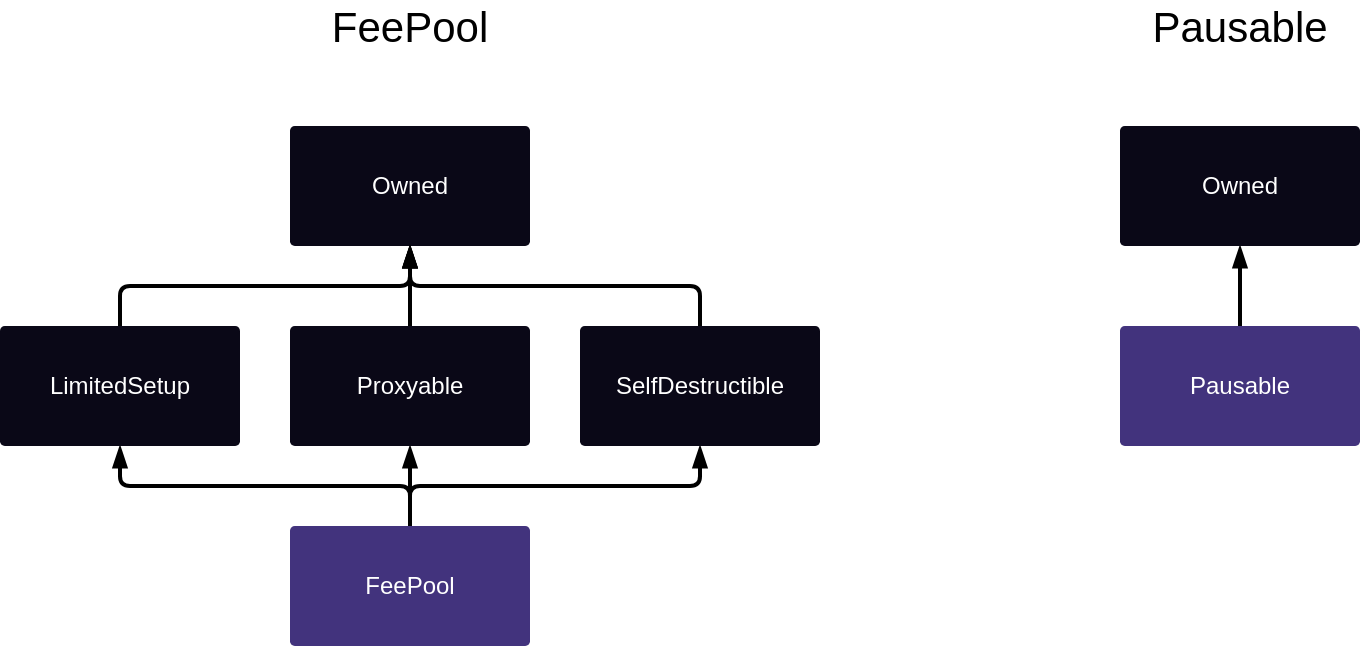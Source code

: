 <mxfile version="11.2.8" type="device" pages="1"><diagram id="GeBhjOawOfTG-TZ4o7KQ" name="Page-1"><mxGraphModel dx="1186" dy="778" grid="1" gridSize="10" guides="1" tooltips="1" connect="1" arrows="1" fold="1" page="1" pageScale="1" pageWidth="850" pageHeight="1100" math="0" shadow="0"><root><mxCell id="0"/><mxCell id="1" parent="0"/><mxCell id="AA69jOeBU6M6I2S-nlwK-6" style="edgeStyle=orthogonalEdgeStyle;rounded=1;orthogonalLoop=1;jettySize=auto;html=1;exitX=0.5;exitY=0;exitDx=0;exitDy=0;entryX=0.5;entryY=1;entryDx=0;entryDy=0;strokeWidth=2;arcSize=10;endArrow=blockThin;endFill=1;" edge="1" parent="1" source="AA69jOeBU6M6I2S-nlwK-1" target="AA69jOeBU6M6I2S-nlwK-2"><mxGeometry relative="1" as="geometry"/></mxCell><mxCell id="AA69jOeBU6M6I2S-nlwK-13" style="edgeStyle=orthogonalEdgeStyle;rounded=1;orthogonalLoop=1;jettySize=auto;html=1;exitX=0.5;exitY=0;exitDx=0;exitDy=0;strokeWidth=2;arcSize=10;endArrow=blockThin;endFill=1;" edge="1" parent="1" source="AA69jOeBU6M6I2S-nlwK-1" target="AA69jOeBU6M6I2S-nlwK-4"><mxGeometry relative="1" as="geometry"><Array as="points"><mxPoint x="245" y="300"/><mxPoint x="390" y="300"/></Array></mxGeometry></mxCell><mxCell id="AA69jOeBU6M6I2S-nlwK-14" style="edgeStyle=orthogonalEdgeStyle;rounded=1;orthogonalLoop=1;jettySize=auto;html=1;exitX=0.5;exitY=0;exitDx=0;exitDy=0;strokeWidth=2;arcSize=10;endArrow=blockThin;endFill=1;" edge="1" parent="1" source="AA69jOeBU6M6I2S-nlwK-1" target="AA69jOeBU6M6I2S-nlwK-5"><mxGeometry relative="1" as="geometry"><Array as="points"><mxPoint x="245" y="300"/><mxPoint x="100" y="300"/></Array></mxGeometry></mxCell><mxCell id="AA69jOeBU6M6I2S-nlwK-1" value="&lt;font color=&quot;#FFFFFF&quot;&gt;FeePool&lt;/font&gt;" style="rounded=1;whiteSpace=wrap;html=1;fillColor=#42337D;strokeColor=none;arcSize=4;gradientColor=none;" vertex="1" parent="1"><mxGeometry x="185" y="320" width="120" height="60" as="geometry"/></mxCell><mxCell id="AA69jOeBU6M6I2S-nlwK-7" style="edgeStyle=orthogonalEdgeStyle;rounded=1;orthogonalLoop=1;jettySize=auto;html=1;exitX=0.5;exitY=0;exitDx=0;exitDy=0;entryX=0.5;entryY=1;entryDx=0;entryDy=0;strokeWidth=2;arcSize=10;endArrow=blockThin;endFill=1;" edge="1" parent="1" source="AA69jOeBU6M6I2S-nlwK-2" target="AA69jOeBU6M6I2S-nlwK-3"><mxGeometry relative="1" as="geometry"/></mxCell><UserObject label="&lt;font color=&quot;#FFFFFF&quot;&gt;Proxyable&lt;/font&gt;" link="Proxyable" id="AA69jOeBU6M6I2S-nlwK-2"><mxCell style="rounded=1;whiteSpace=wrap;html=1;fillColor=#0a0817;strokeColor=none;arcSize=4;" vertex="1" parent="1"><mxGeometry x="185" y="220" width="120" height="60" as="geometry"/></mxCell></UserObject><UserObject label="&lt;font color=&quot;#FFFFFF&quot;&gt;Owned&lt;/font&gt;" link="Owned" id="AA69jOeBU6M6I2S-nlwK-3"><mxCell style="rounded=1;whiteSpace=wrap;html=1;fillColor=#0a0817;strokeColor=none;arcSize=4;" vertex="1" parent="1"><mxGeometry x="185" y="120" width="120" height="60" as="geometry"/></mxCell></UserObject><mxCell id="AA69jOeBU6M6I2S-nlwK-9" style="edgeStyle=orthogonalEdgeStyle;rounded=1;orthogonalLoop=1;jettySize=auto;html=1;exitX=0.5;exitY=0;exitDx=0;exitDy=0;strokeWidth=2;arcSize=10;endArrow=blockThin;endFill=1;" edge="1" parent="1" source="AA69jOeBU6M6I2S-nlwK-4" target="AA69jOeBU6M6I2S-nlwK-3"><mxGeometry relative="1" as="geometry"/></mxCell><UserObject label="&lt;div&gt;&lt;font color=&quot;#FFFFFF&quot;&gt;SelfDestructible&lt;/font&gt;&lt;/div&gt;" link="SelfDestructible" id="AA69jOeBU6M6I2S-nlwK-4"><mxCell style="rounded=1;whiteSpace=wrap;html=1;fillColor=#0a0817;strokeColor=none;arcSize=4;" vertex="1" parent="1"><mxGeometry x="330" y="220" width="120" height="60" as="geometry"/></mxCell></UserObject><mxCell id="AA69jOeBU6M6I2S-nlwK-10" style="edgeStyle=orthogonalEdgeStyle;rounded=1;orthogonalLoop=1;jettySize=auto;html=1;exitX=0.5;exitY=0;exitDx=0;exitDy=0;strokeWidth=2;arcSize=10;endArrow=blockThin;endFill=1;" edge="1" parent="1" source="AA69jOeBU6M6I2S-nlwK-5" target="AA69jOeBU6M6I2S-nlwK-3"><mxGeometry relative="1" as="geometry"/></mxCell><UserObject label="&lt;font style=&quot;font-size: 12px&quot; color=&quot;#FFFFFF&quot;&gt;LimitedSetup&lt;/font&gt;" link="LimitedSetup" id="AA69jOeBU6M6I2S-nlwK-5"><mxCell style="rounded=1;whiteSpace=wrap;html=1;fillColor=#0a0817;strokeColor=none;arcSize=4;" vertex="1" parent="1"><mxGeometry x="40" y="220" width="120" height="60" as="geometry"/></mxCell></UserObject><mxCell id="AA69jOeBU6M6I2S-nlwK-16" value="Pausable" style="text;html=1;strokeColor=none;fillColor=none;align=center;verticalAlign=middle;whiteSpace=wrap;rounded=0;fontSize=21;" vertex="1" parent="1"><mxGeometry x="640" y="60" width="40" height="20" as="geometry"/></mxCell><mxCell id="AA69jOeBU6M6I2S-nlwK-17" value="FeePool" style="text;html=1;strokeColor=none;fillColor=none;align=center;verticalAlign=middle;whiteSpace=wrap;rounded=0;fontSize=21;" vertex="1" parent="1"><mxGeometry x="225" y="60" width="40" height="20" as="geometry"/></mxCell><mxCell id="AA69jOeBU6M6I2S-nlwK-18" style="edgeStyle=orthogonalEdgeStyle;rounded=1;orthogonalLoop=1;jettySize=auto;html=1;exitX=0.5;exitY=0;exitDx=0;exitDy=0;entryX=0.5;entryY=1;entryDx=0;entryDy=0;strokeWidth=2;arcSize=10;endArrow=blockThin;endFill=1;" edge="1" parent="1" source="AA69jOeBU6M6I2S-nlwK-19" target="AA69jOeBU6M6I2S-nlwK-20"><mxGeometry relative="1" as="geometry"/></mxCell><UserObject label="&lt;font color=&quot;#FFFFFF&quot;&gt;Pausable&lt;/font&gt;" id="AA69jOeBU6M6I2S-nlwK-19"><mxCell style="rounded=1;whiteSpace=wrap;html=1;fillColor=#42337D;strokeColor=none;arcSize=4;" vertex="1" parent="1"><mxGeometry x="600" y="220" width="120" height="60" as="geometry"/></mxCell></UserObject><UserObject label="&lt;font color=&quot;#FFFFFF&quot;&gt;Owned&lt;/font&gt;" link="Owned" id="AA69jOeBU6M6I2S-nlwK-20"><mxCell style="rounded=1;whiteSpace=wrap;html=1;fillColor=#0a0817;strokeColor=none;arcSize=4;" vertex="1" parent="1"><mxGeometry x="600" y="120" width="120" height="60" as="geometry"/></mxCell></UserObject></root></mxGraphModel></diagram></mxfile>